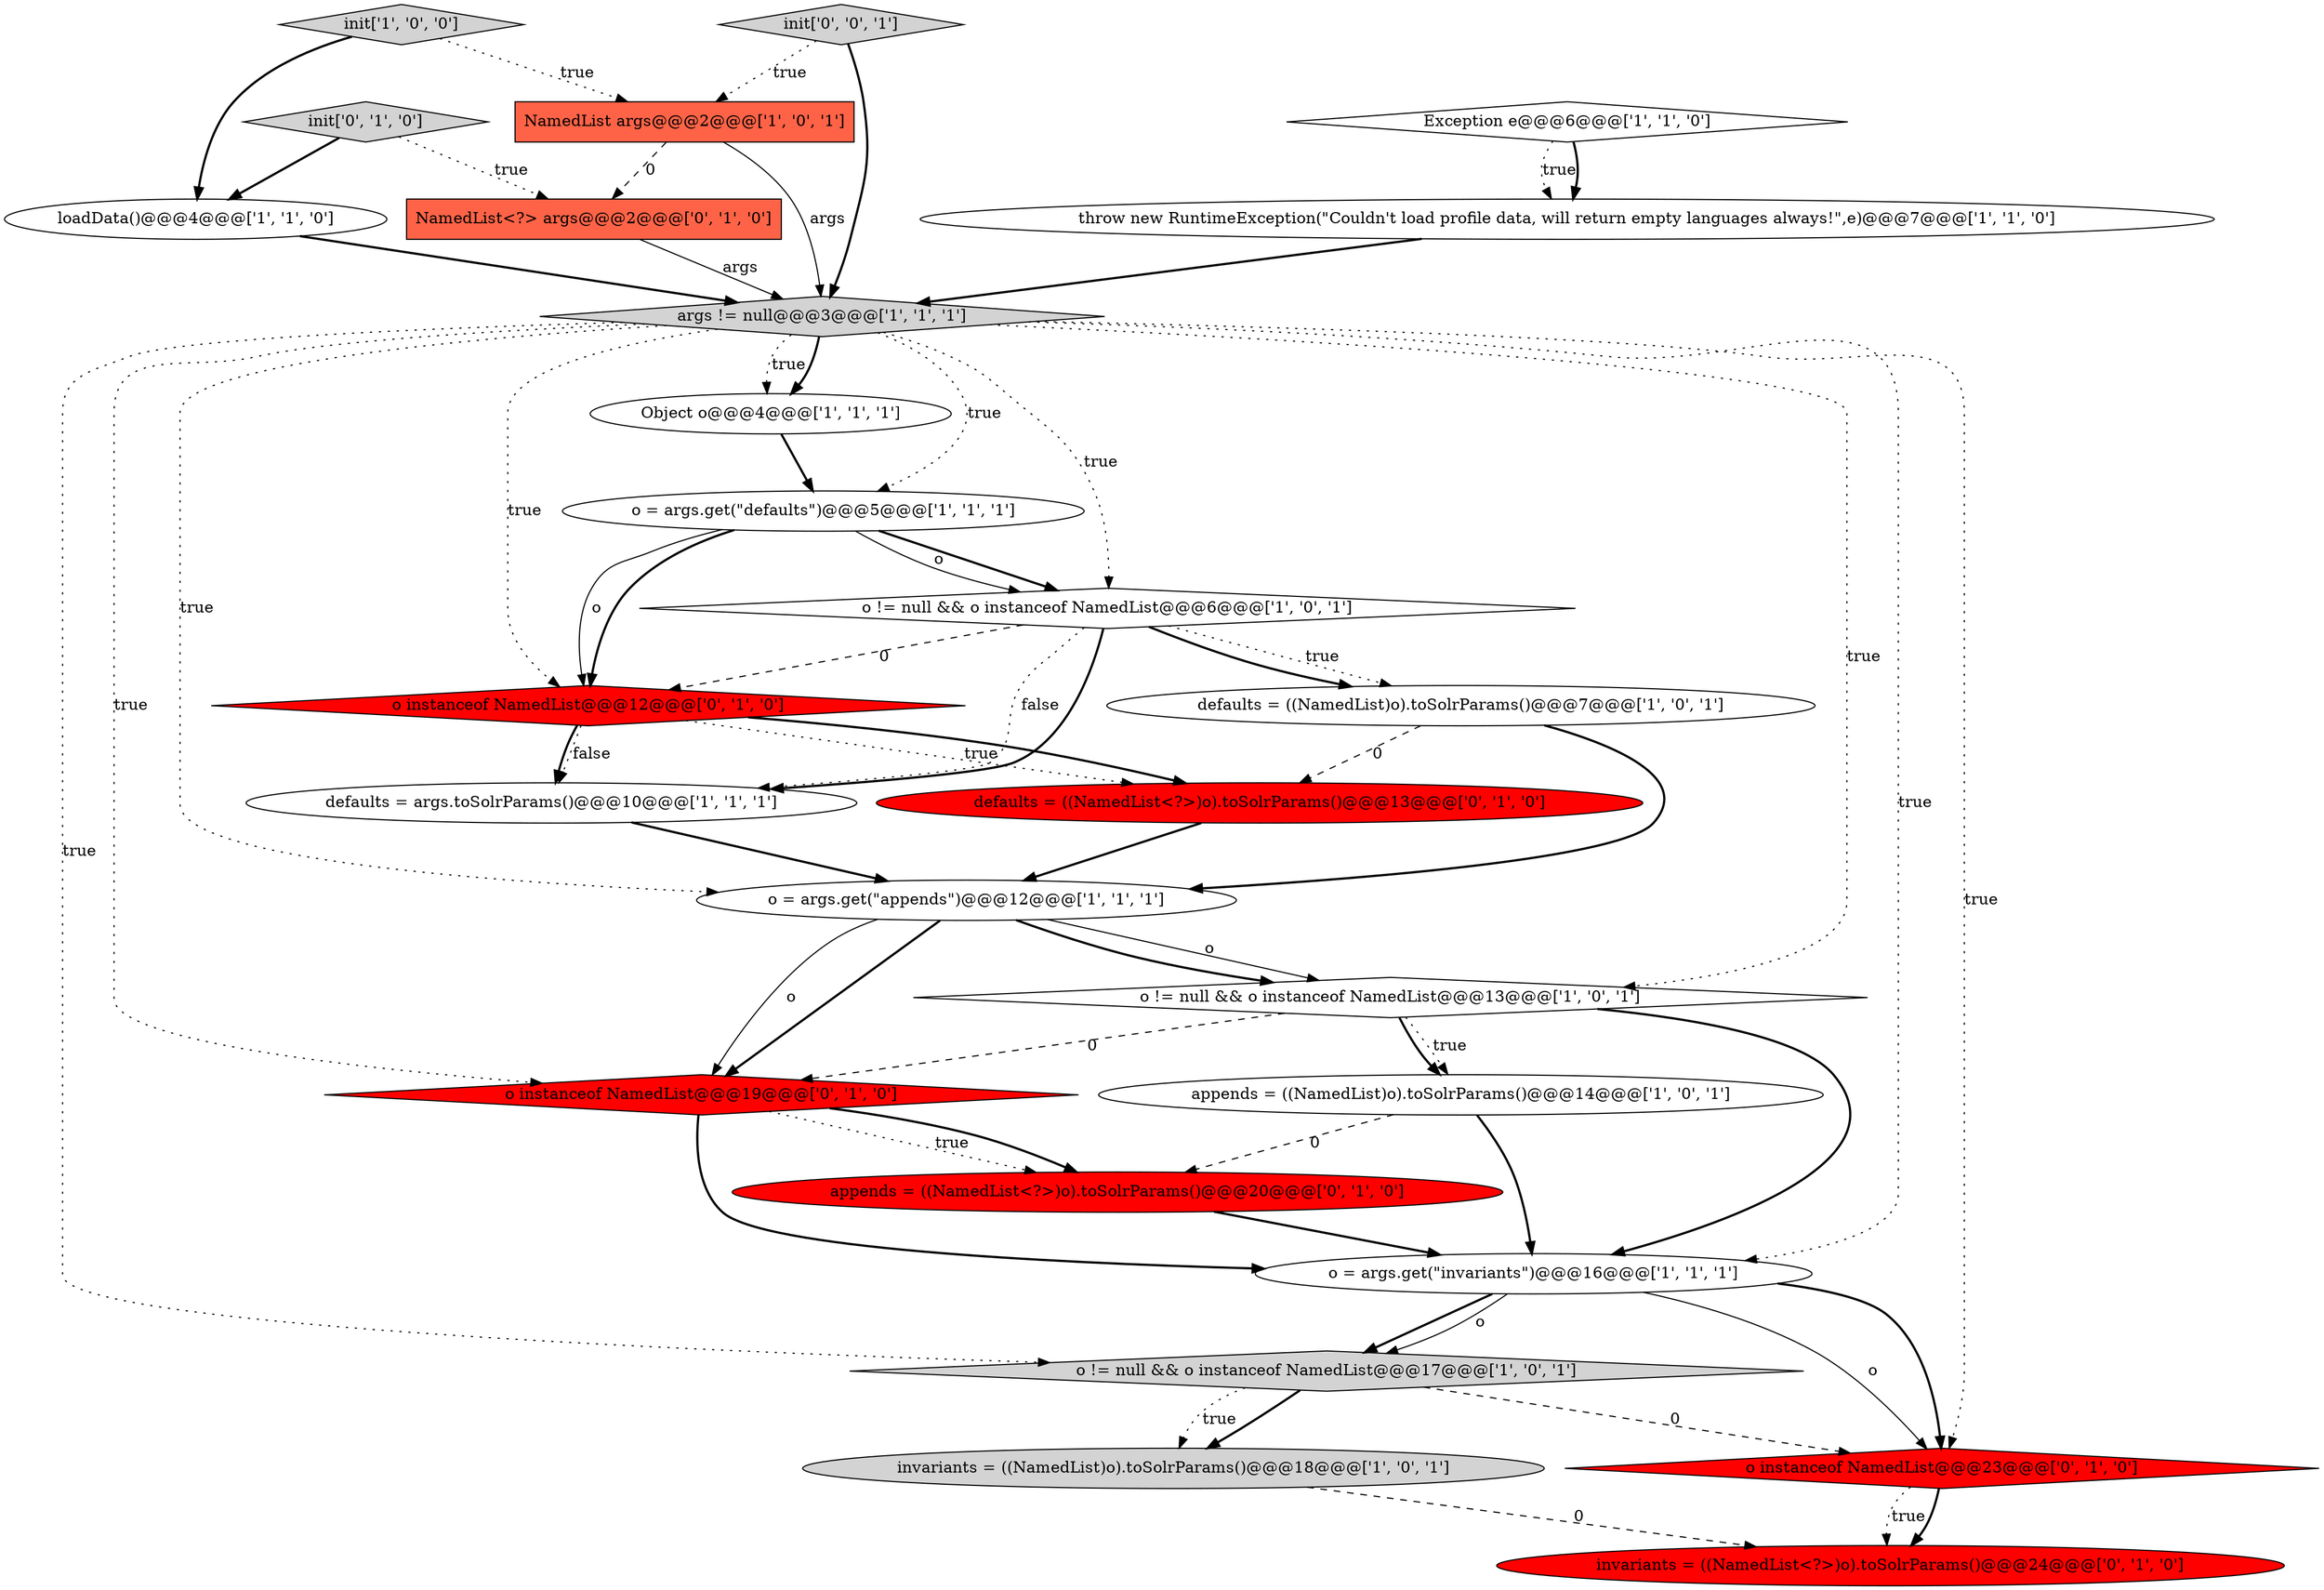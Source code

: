 digraph {
15 [style = filled, label = "o = args.get(\"invariants\")@@@16@@@['1', '1', '1']", fillcolor = white, shape = ellipse image = "AAA0AAABBB1BBB"];
18 [style = filled, label = "o instanceof NamedList@@@12@@@['0', '1', '0']", fillcolor = red, shape = diamond image = "AAA1AAABBB2BBB"];
13 [style = filled, label = "o = args.get(\"appends\")@@@12@@@['1', '1', '1']", fillcolor = white, shape = ellipse image = "AAA0AAABBB1BBB"];
3 [style = filled, label = "o != null && o instanceof NamedList@@@6@@@['1', '0', '1']", fillcolor = white, shape = diamond image = "AAA0AAABBB1BBB"];
5 [style = filled, label = "o = args.get(\"defaults\")@@@5@@@['1', '1', '1']", fillcolor = white, shape = ellipse image = "AAA0AAABBB1BBB"];
20 [style = filled, label = "appends = ((NamedList<?>)o).toSolrParams()@@@20@@@['0', '1', '0']", fillcolor = red, shape = ellipse image = "AAA1AAABBB2BBB"];
10 [style = filled, label = "invariants = ((NamedList)o).toSolrParams()@@@18@@@['1', '0', '1']", fillcolor = lightgray, shape = ellipse image = "AAA0AAABBB1BBB"];
12 [style = filled, label = "loadData()@@@4@@@['1', '1', '0']", fillcolor = white, shape = ellipse image = "AAA0AAABBB1BBB"];
11 [style = filled, label = "o != null && o instanceof NamedList@@@13@@@['1', '0', '1']", fillcolor = white, shape = diamond image = "AAA0AAABBB1BBB"];
25 [style = filled, label = "init['0', '0', '1']", fillcolor = lightgray, shape = diamond image = "AAA0AAABBB3BBB"];
9 [style = filled, label = "args != null@@@3@@@['1', '1', '1']", fillcolor = lightgray, shape = diamond image = "AAA0AAABBB1BBB"];
0 [style = filled, label = "appends = ((NamedList)o).toSolrParams()@@@14@@@['1', '0', '1']", fillcolor = white, shape = ellipse image = "AAA0AAABBB1BBB"];
2 [style = filled, label = "defaults = ((NamedList)o).toSolrParams()@@@7@@@['1', '0', '1']", fillcolor = white, shape = ellipse image = "AAA0AAABBB1BBB"];
4 [style = filled, label = "defaults = args.toSolrParams()@@@10@@@['1', '1', '1']", fillcolor = white, shape = ellipse image = "AAA0AAABBB1BBB"];
22 [style = filled, label = "NamedList<?> args@@@2@@@['0', '1', '0']", fillcolor = tomato, shape = box image = "AAA1AAABBB2BBB"];
16 [style = filled, label = "o != null && o instanceof NamedList@@@17@@@['1', '0', '1']", fillcolor = lightgray, shape = diamond image = "AAA0AAABBB1BBB"];
7 [style = filled, label = "NamedList args@@@2@@@['1', '0', '1']", fillcolor = tomato, shape = box image = "AAA0AAABBB1BBB"];
24 [style = filled, label = "o instanceof NamedList@@@23@@@['0', '1', '0']", fillcolor = red, shape = diamond image = "AAA1AAABBB2BBB"];
6 [style = filled, label = "init['1', '0', '0']", fillcolor = lightgray, shape = diamond image = "AAA0AAABBB1BBB"];
14 [style = filled, label = "Exception e@@@6@@@['1', '1', '0']", fillcolor = white, shape = diamond image = "AAA0AAABBB1BBB"];
23 [style = filled, label = "invariants = ((NamedList<?>)o).toSolrParams()@@@24@@@['0', '1', '0']", fillcolor = red, shape = ellipse image = "AAA1AAABBB2BBB"];
8 [style = filled, label = "throw new RuntimeException(\"Couldn't load profile data, will return empty languages always!\",e)@@@7@@@['1', '1', '0']", fillcolor = white, shape = ellipse image = "AAA0AAABBB1BBB"];
1 [style = filled, label = "Object o@@@4@@@['1', '1', '1']", fillcolor = white, shape = ellipse image = "AAA0AAABBB1BBB"];
17 [style = filled, label = "o instanceof NamedList@@@19@@@['0', '1', '0']", fillcolor = red, shape = diamond image = "AAA1AAABBB2BBB"];
21 [style = filled, label = "init['0', '1', '0']", fillcolor = lightgray, shape = diamond image = "AAA0AAABBB2BBB"];
19 [style = filled, label = "defaults = ((NamedList<?>)o).toSolrParams()@@@13@@@['0', '1', '0']", fillcolor = red, shape = ellipse image = "AAA1AAABBB2BBB"];
1->5 [style = bold, label=""];
5->3 [style = bold, label=""];
17->20 [style = dotted, label="true"];
2->19 [style = dashed, label="0"];
16->10 [style = bold, label=""];
16->24 [style = dashed, label="0"];
3->4 [style = dotted, label="false"];
5->3 [style = solid, label="o"];
3->2 [style = dotted, label="true"];
3->18 [style = dashed, label="0"];
9->11 [style = dotted, label="true"];
9->17 [style = dotted, label="true"];
4->13 [style = bold, label=""];
25->9 [style = bold, label=""];
18->19 [style = dotted, label="true"];
18->19 [style = bold, label=""];
13->17 [style = solid, label="o"];
21->22 [style = dotted, label="true"];
5->18 [style = bold, label=""];
11->17 [style = dashed, label="0"];
22->9 [style = solid, label="args"];
12->9 [style = bold, label=""];
15->16 [style = bold, label=""];
0->20 [style = dashed, label="0"];
3->4 [style = bold, label=""];
13->11 [style = bold, label=""];
16->10 [style = dotted, label="true"];
0->15 [style = bold, label=""];
25->7 [style = dotted, label="true"];
11->15 [style = bold, label=""];
2->13 [style = bold, label=""];
7->9 [style = solid, label="args"];
21->12 [style = bold, label=""];
13->11 [style = solid, label="o"];
13->17 [style = bold, label=""];
18->4 [style = dotted, label="false"];
9->5 [style = dotted, label="true"];
11->0 [style = bold, label=""];
9->24 [style = dotted, label="true"];
24->23 [style = dotted, label="true"];
18->4 [style = bold, label=""];
3->2 [style = bold, label=""];
19->13 [style = bold, label=""];
15->24 [style = bold, label=""];
9->13 [style = dotted, label="true"];
11->0 [style = dotted, label="true"];
8->9 [style = bold, label=""];
17->15 [style = bold, label=""];
15->16 [style = solid, label="o"];
14->8 [style = dotted, label="true"];
9->1 [style = dotted, label="true"];
6->7 [style = dotted, label="true"];
9->18 [style = dotted, label="true"];
5->18 [style = solid, label="o"];
9->15 [style = dotted, label="true"];
14->8 [style = bold, label=""];
9->16 [style = dotted, label="true"];
9->1 [style = bold, label=""];
10->23 [style = dashed, label="0"];
20->15 [style = bold, label=""];
7->22 [style = dashed, label="0"];
9->3 [style = dotted, label="true"];
15->24 [style = solid, label="o"];
17->20 [style = bold, label=""];
24->23 [style = bold, label=""];
6->12 [style = bold, label=""];
}
